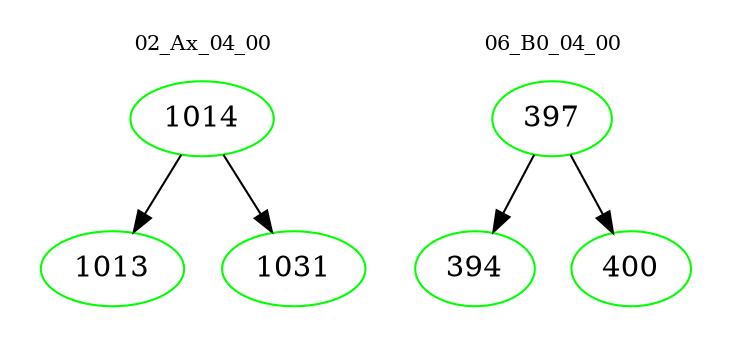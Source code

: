 digraph{
subgraph cluster_0 {
color = white
label = "02_Ax_04_00";
fontsize=10;
T0_1014 [label="1014", color="green"]
T0_1014 -> T0_1013 [color="black"]
T0_1013 [label="1013", color="green"]
T0_1014 -> T0_1031 [color="black"]
T0_1031 [label="1031", color="green"]
}
subgraph cluster_1 {
color = white
label = "06_B0_04_00";
fontsize=10;
T1_397 [label="397", color="green"]
T1_397 -> T1_394 [color="black"]
T1_394 [label="394", color="green"]
T1_397 -> T1_400 [color="black"]
T1_400 [label="400", color="green"]
}
}
